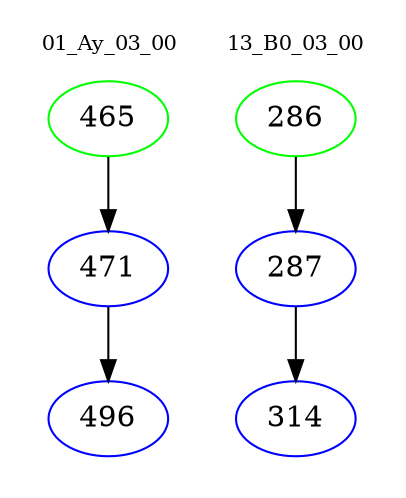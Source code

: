 digraph{
subgraph cluster_0 {
color = white
label = "01_Ay_03_00";
fontsize=10;
T0_465 [label="465", color="green"]
T0_465 -> T0_471 [color="black"]
T0_471 [label="471", color="blue"]
T0_471 -> T0_496 [color="black"]
T0_496 [label="496", color="blue"]
}
subgraph cluster_1 {
color = white
label = "13_B0_03_00";
fontsize=10;
T1_286 [label="286", color="green"]
T1_286 -> T1_287 [color="black"]
T1_287 [label="287", color="blue"]
T1_287 -> T1_314 [color="black"]
T1_314 [label="314", color="blue"]
}
}
